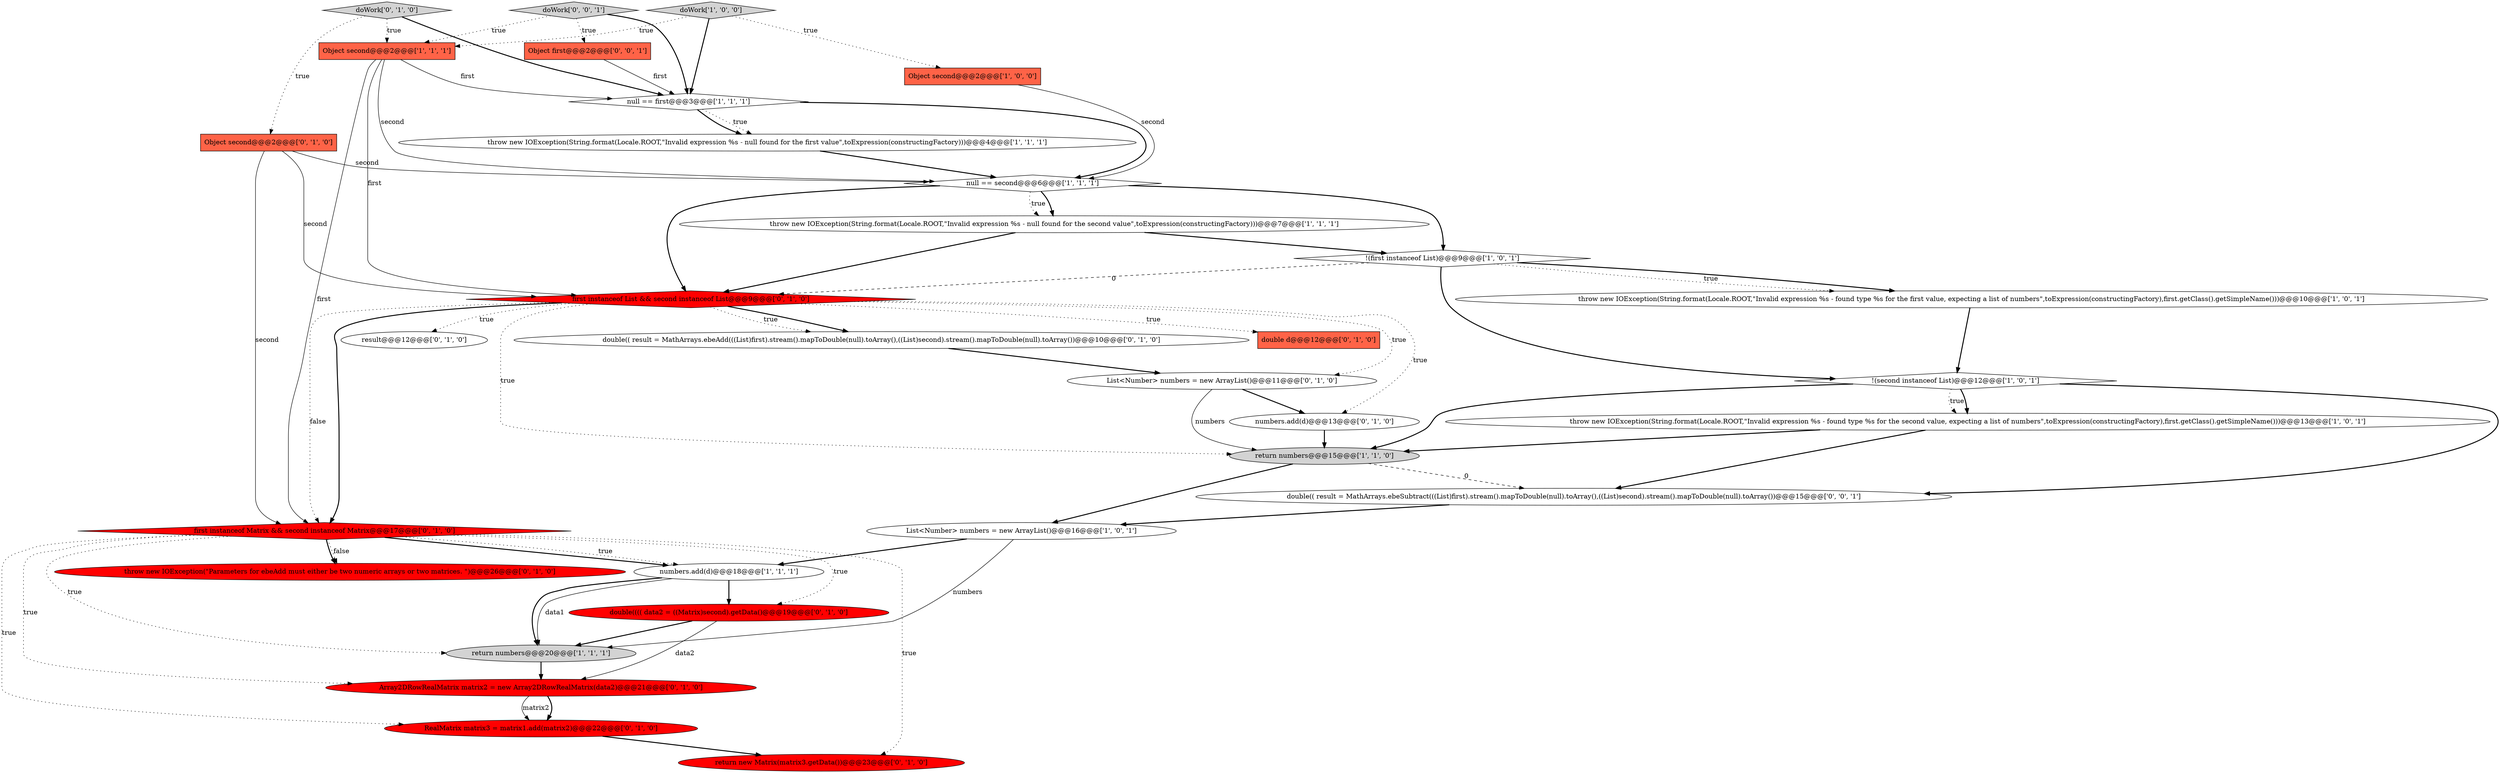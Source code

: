 digraph {
0 [style = filled, label = "throw new IOException(String.format(Locale.ROOT,\"Invalid expression %s - found type %s for the first value, expecting a list of numbers\",toExpression(constructingFactory),first.getClass().getSimpleName()))@@@10@@@['1', '0', '1']", fillcolor = white, shape = ellipse image = "AAA0AAABBB1BBB"];
27 [style = filled, label = "doWork['0', '1', '0']", fillcolor = lightgray, shape = diamond image = "AAA0AAABBB2BBB"];
22 [style = filled, label = "Array2DRowRealMatrix matrix2 = new Array2DRowRealMatrix(data2)@@@21@@@['0', '1', '0']", fillcolor = red, shape = ellipse image = "AAA1AAABBB2BBB"];
3 [style = filled, label = "!(first instanceof List)@@@9@@@['1', '0', '1']", fillcolor = white, shape = diamond image = "AAA0AAABBB1BBB"];
30 [style = filled, label = "Object first@@@2@@@['0', '0', '1']", fillcolor = tomato, shape = box image = "AAA0AAABBB3BBB"];
23 [style = filled, label = "Object second@@@2@@@['0', '1', '0']", fillcolor = tomato, shape = box image = "AAA0AAABBB2BBB"];
17 [style = filled, label = "first instanceof List && second instanceof List@@@9@@@['0', '1', '0']", fillcolor = red, shape = diamond image = "AAA1AAABBB2BBB"];
11 [style = filled, label = "List<Number> numbers = new ArrayList()@@@16@@@['1', '0', '1']", fillcolor = white, shape = ellipse image = "AAA0AAABBB1BBB"];
14 [style = filled, label = "return numbers@@@20@@@['1', '1', '1']", fillcolor = lightgray, shape = ellipse image = "AAA0AAABBB1BBB"];
26 [style = filled, label = "double d@@@12@@@['0', '1', '0']", fillcolor = tomato, shape = box image = "AAA1AAABBB2BBB"];
7 [style = filled, label = "return numbers@@@15@@@['1', '1', '0']", fillcolor = lightgray, shape = ellipse image = "AAA0AAABBB1BBB"];
16 [style = filled, label = "double(((( data2 = ((Matrix)second).getData()@@@19@@@['0', '1', '0']", fillcolor = red, shape = ellipse image = "AAA1AAABBB2BBB"];
20 [style = filled, label = "double(( result = MathArrays.ebeAdd(((List)first).stream().mapToDouble(null).toArray(),((List)second).stream().mapToDouble(null).toArray())@@@10@@@['0', '1', '0']", fillcolor = white, shape = ellipse image = "AAA0AAABBB2BBB"];
12 [style = filled, label = "Object second@@@2@@@['1', '1', '1']", fillcolor = tomato, shape = box image = "AAA0AAABBB1BBB"];
6 [style = filled, label = "throw new IOException(String.format(Locale.ROOT,\"Invalid expression %s - found type %s for the second value, expecting a list of numbers\",toExpression(constructingFactory),first.getClass().getSimpleName()))@@@13@@@['1', '0', '1']", fillcolor = white, shape = ellipse image = "AAA0AAABBB1BBB"];
28 [style = filled, label = "numbers.add(d)@@@13@@@['0', '1', '0']", fillcolor = white, shape = ellipse image = "AAA0AAABBB2BBB"];
10 [style = filled, label = "throw new IOException(String.format(Locale.ROOT,\"Invalid expression %s - null found for the second value\",toExpression(constructingFactory)))@@@7@@@['1', '1', '1']", fillcolor = white, shape = ellipse image = "AAA0AAABBB1BBB"];
25 [style = filled, label = "throw new IOException(\"Parameters for ebeAdd must either be two numeric arrays or two matrices. \")@@@26@@@['0', '1', '0']", fillcolor = red, shape = ellipse image = "AAA1AAABBB2BBB"];
9 [style = filled, label = "null == second@@@6@@@['1', '1', '1']", fillcolor = white, shape = diamond image = "AAA0AAABBB1BBB"];
5 [style = filled, label = "Object second@@@2@@@['1', '0', '0']", fillcolor = tomato, shape = box image = "AAA0AAABBB1BBB"];
24 [style = filled, label = "result@@@12@@@['0', '1', '0']", fillcolor = white, shape = ellipse image = "AAA0AAABBB2BBB"];
8 [style = filled, label = "throw new IOException(String.format(Locale.ROOT,\"Invalid expression %s - null found for the first value\",toExpression(constructingFactory)))@@@4@@@['1', '1', '1']", fillcolor = white, shape = ellipse image = "AAA0AAABBB1BBB"];
21 [style = filled, label = "RealMatrix matrix3 = matrix1.add(matrix2)@@@22@@@['0', '1', '0']", fillcolor = red, shape = ellipse image = "AAA1AAABBB2BBB"];
13 [style = filled, label = "!(second instanceof List)@@@12@@@['1', '0', '1']", fillcolor = white, shape = diamond image = "AAA0AAABBB1BBB"];
4 [style = filled, label = "null == first@@@3@@@['1', '1', '1']", fillcolor = white, shape = diamond image = "AAA0AAABBB1BBB"];
1 [style = filled, label = "doWork['1', '0', '0']", fillcolor = lightgray, shape = diamond image = "AAA0AAABBB1BBB"];
31 [style = filled, label = "double(( result = MathArrays.ebeSubtract(((List)first).stream().mapToDouble(null).toArray(),((List)second).stream().mapToDouble(null).toArray())@@@15@@@['0', '0', '1']", fillcolor = white, shape = ellipse image = "AAA0AAABBB3BBB"];
2 [style = filled, label = "numbers.add(d)@@@18@@@['1', '1', '1']", fillcolor = white, shape = ellipse image = "AAA0AAABBB1BBB"];
18 [style = filled, label = "return new Matrix(matrix3.getData())@@@23@@@['0', '1', '0']", fillcolor = red, shape = ellipse image = "AAA1AAABBB2BBB"];
29 [style = filled, label = "doWork['0', '0', '1']", fillcolor = lightgray, shape = diamond image = "AAA0AAABBB3BBB"];
15 [style = filled, label = "first instanceof Matrix && second instanceof Matrix@@@17@@@['0', '1', '0']", fillcolor = red, shape = diamond image = "AAA1AAABBB2BBB"];
19 [style = filled, label = "List<Number> numbers = new ArrayList()@@@11@@@['0', '1', '0']", fillcolor = white, shape = ellipse image = "AAA0AAABBB2BBB"];
17->20 [style = dotted, label="true"];
13->6 [style = dotted, label="true"];
4->9 [style = bold, label=""];
17->26 [style = dotted, label="true"];
1->4 [style = bold, label=""];
23->9 [style = solid, label="second"];
15->2 [style = bold, label=""];
7->11 [style = bold, label=""];
29->4 [style = bold, label=""];
3->17 [style = dashed, label="0"];
7->31 [style = dashed, label="0"];
0->13 [style = bold, label=""];
15->25 [style = bold, label=""];
12->4 [style = solid, label="first"];
12->15 [style = solid, label="first"];
15->2 [style = dotted, label="true"];
15->18 [style = dotted, label="true"];
14->22 [style = bold, label=""];
28->7 [style = bold, label=""];
22->21 [style = bold, label=""];
4->8 [style = dotted, label="true"];
27->23 [style = dotted, label="true"];
5->9 [style = solid, label="second"];
10->3 [style = bold, label=""];
15->22 [style = dotted, label="true"];
22->21 [style = solid, label="matrix2"];
9->17 [style = bold, label=""];
10->17 [style = bold, label=""];
29->12 [style = dotted, label="true"];
9->10 [style = bold, label=""];
15->21 [style = dotted, label="true"];
15->16 [style = dotted, label="true"];
15->14 [style = dotted, label="true"];
27->12 [style = dotted, label="true"];
23->15 [style = solid, label="second"];
11->14 [style = solid, label="numbers"];
17->15 [style = dotted, label="false"];
11->2 [style = bold, label=""];
3->0 [style = bold, label=""];
21->18 [style = bold, label=""];
31->11 [style = bold, label=""];
12->9 [style = solid, label="second"];
27->4 [style = bold, label=""];
6->31 [style = bold, label=""];
2->14 [style = solid, label="data1"];
15->25 [style = dotted, label="false"];
13->7 [style = bold, label=""];
1->12 [style = dotted, label="true"];
2->14 [style = bold, label=""];
17->19 [style = dotted, label="true"];
3->0 [style = dotted, label="true"];
17->28 [style = dotted, label="true"];
29->30 [style = dotted, label="true"];
8->9 [style = bold, label=""];
12->17 [style = solid, label="first"];
9->3 [style = bold, label=""];
4->8 [style = bold, label=""];
3->13 [style = bold, label=""];
17->15 [style = bold, label=""];
17->7 [style = dotted, label="true"];
23->17 [style = solid, label="second"];
16->22 [style = solid, label="data2"];
16->14 [style = bold, label=""];
19->28 [style = bold, label=""];
13->31 [style = bold, label=""];
13->6 [style = bold, label=""];
6->7 [style = bold, label=""];
20->19 [style = bold, label=""];
9->10 [style = dotted, label="true"];
19->7 [style = solid, label="numbers"];
1->5 [style = dotted, label="true"];
17->24 [style = dotted, label="true"];
17->20 [style = bold, label=""];
30->4 [style = solid, label="first"];
2->16 [style = bold, label=""];
}
